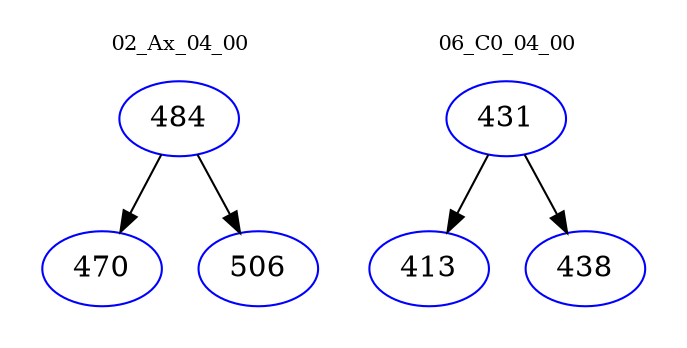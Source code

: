 digraph{
subgraph cluster_0 {
color = white
label = "02_Ax_04_00";
fontsize=10;
T0_484 [label="484", color="blue"]
T0_484 -> T0_470 [color="black"]
T0_470 [label="470", color="blue"]
T0_484 -> T0_506 [color="black"]
T0_506 [label="506", color="blue"]
}
subgraph cluster_1 {
color = white
label = "06_C0_04_00";
fontsize=10;
T1_431 [label="431", color="blue"]
T1_431 -> T1_413 [color="black"]
T1_413 [label="413", color="blue"]
T1_431 -> T1_438 [color="black"]
T1_438 [label="438", color="blue"]
}
}
